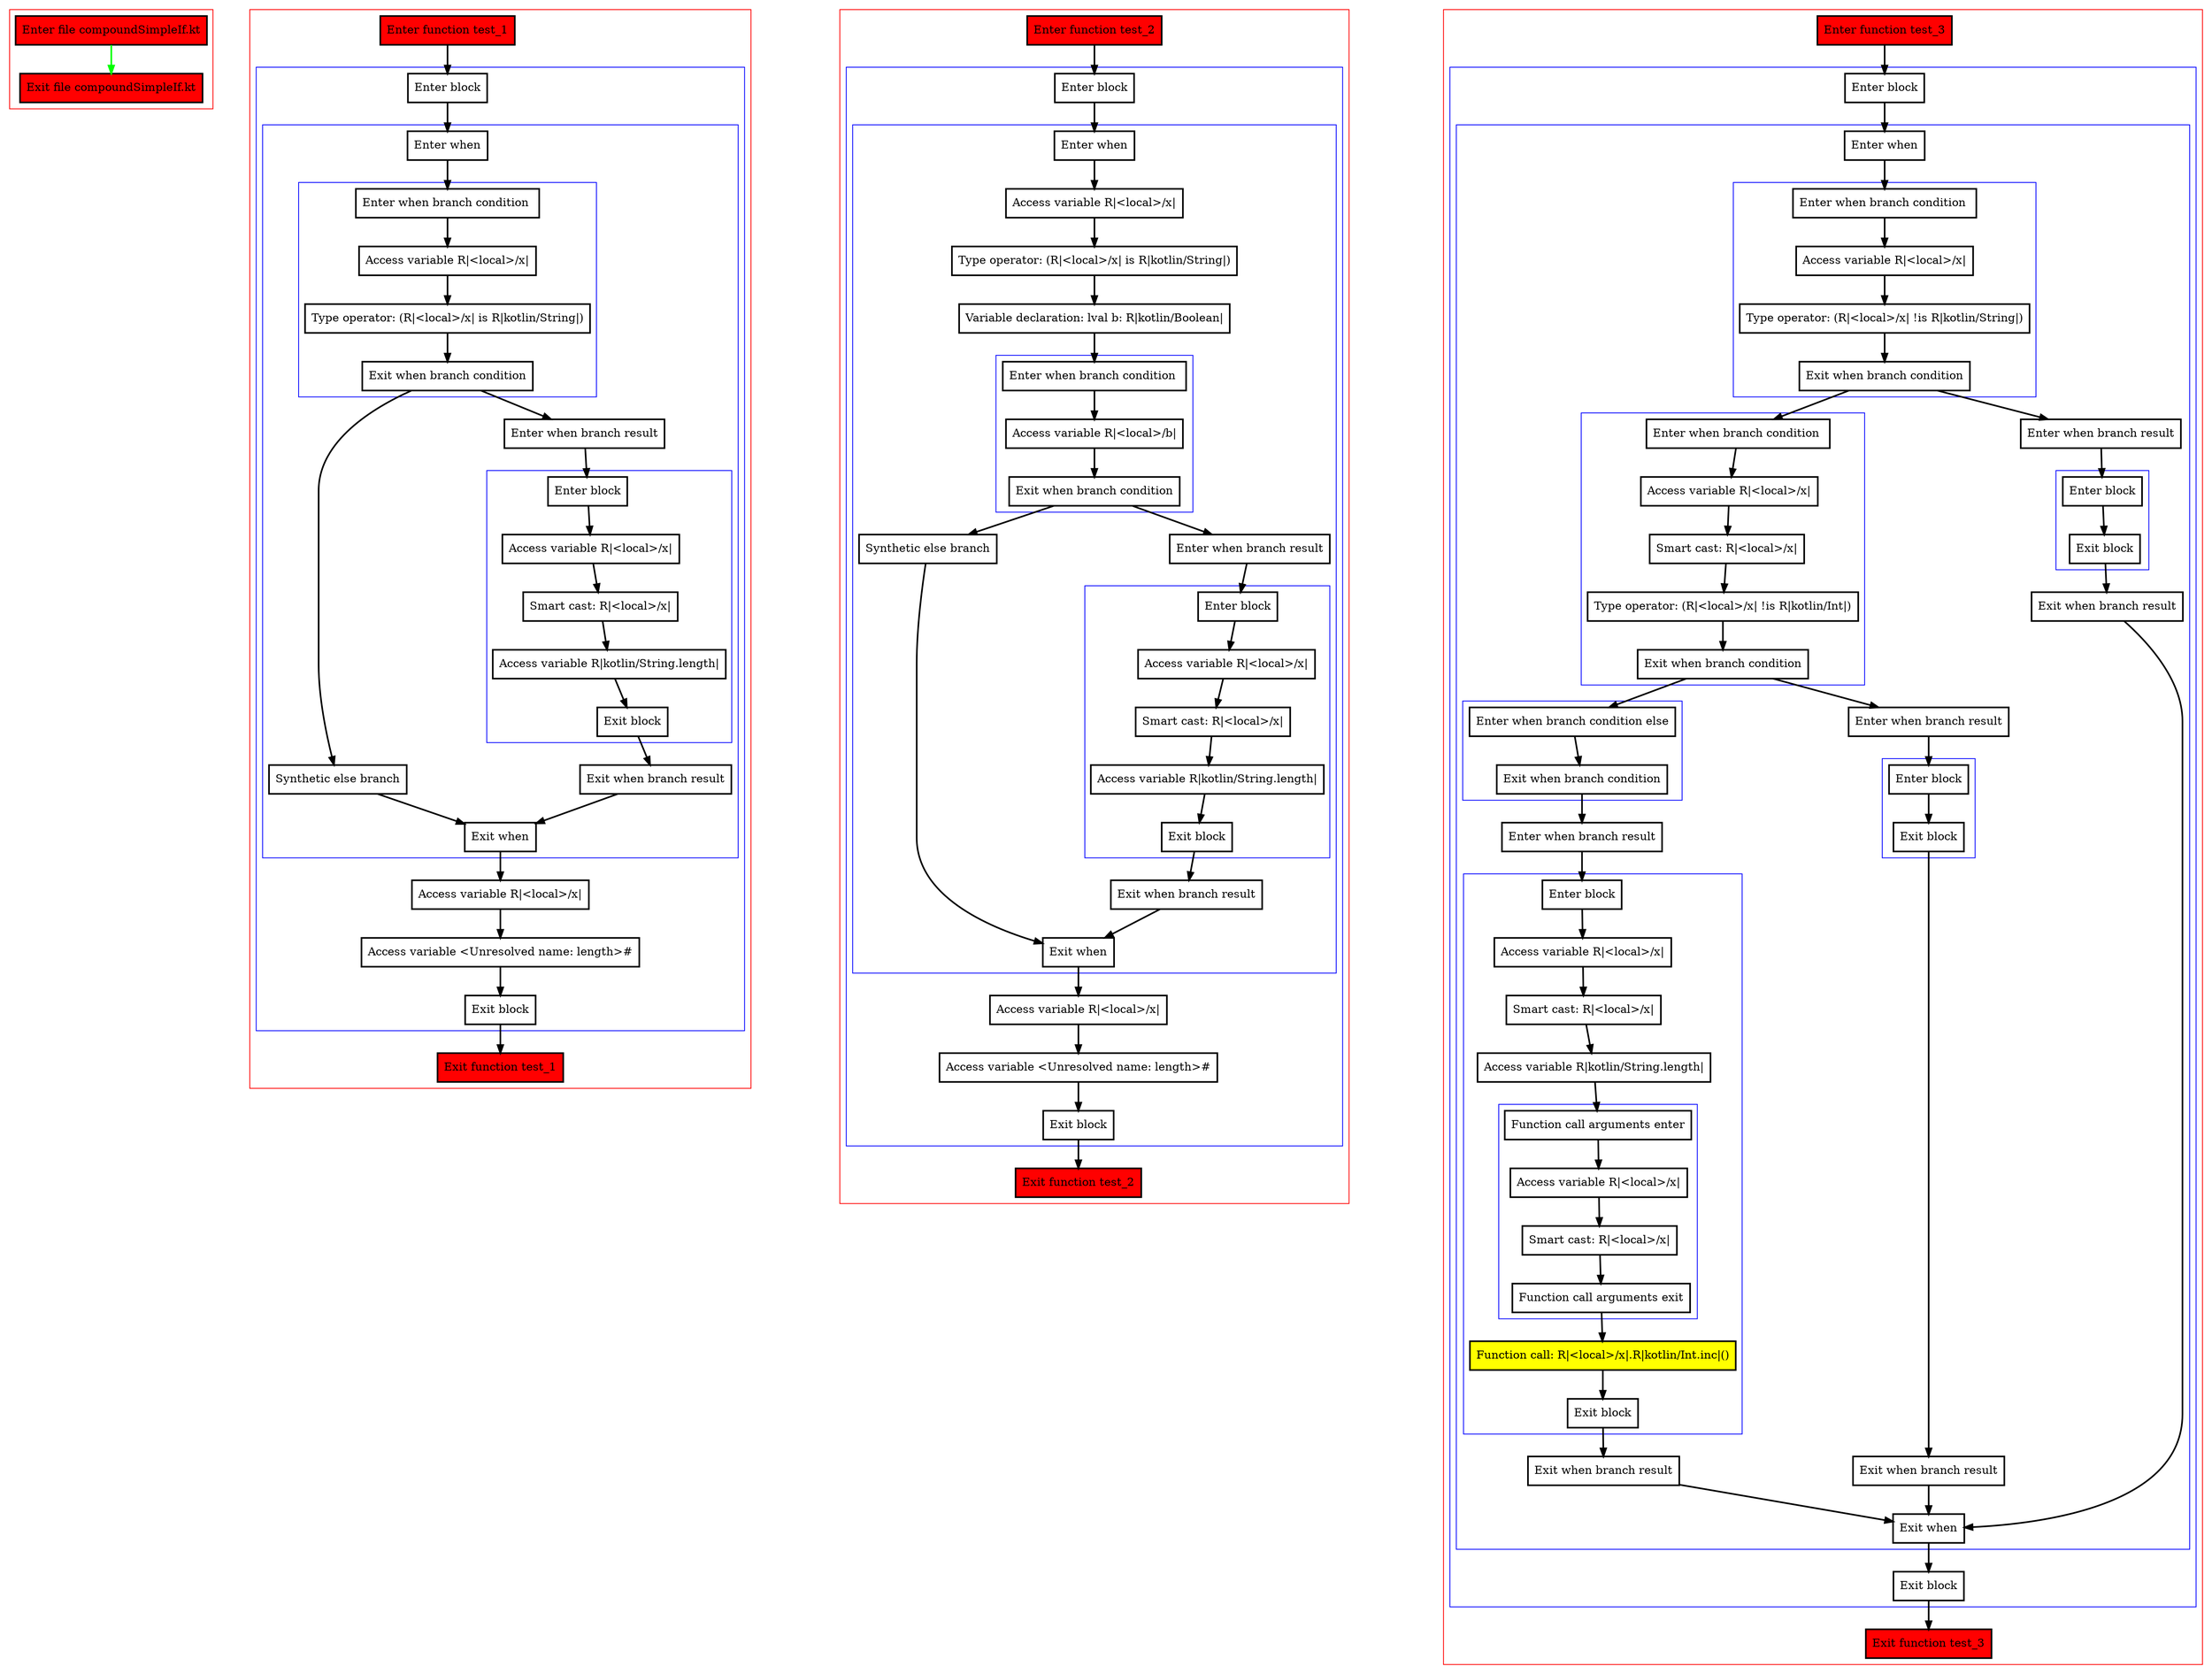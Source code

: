 digraph compoundSimpleIf_kt {
    graph [nodesep=3]
    node [shape=box penwidth=2]
    edge [penwidth=2]

    subgraph cluster_0 {
        color=red
        0 [label="Enter file compoundSimpleIf.kt" style="filled" fillcolor=red];
        1 [label="Exit file compoundSimpleIf.kt" style="filled" fillcolor=red];
    }
    0 -> {1} [color=green];

    subgraph cluster_1 {
        color=red
        2 [label="Enter function test_1" style="filled" fillcolor=red];
        subgraph cluster_2 {
            color=blue
            3 [label="Enter block"];
            subgraph cluster_3 {
                color=blue
                4 [label="Enter when"];
                subgraph cluster_4 {
                    color=blue
                    5 [label="Enter when branch condition "];
                    6 [label="Access variable R|<local>/x|"];
                    7 [label="Type operator: (R|<local>/x| is R|kotlin/String|)"];
                    8 [label="Exit when branch condition"];
                }
                9 [label="Synthetic else branch"];
                10 [label="Enter when branch result"];
                subgraph cluster_5 {
                    color=blue
                    11 [label="Enter block"];
                    12 [label="Access variable R|<local>/x|"];
                    13 [label="Smart cast: R|<local>/x|"];
                    14 [label="Access variable R|kotlin/String.length|"];
                    15 [label="Exit block"];
                }
                16 [label="Exit when branch result"];
                17 [label="Exit when"];
            }
            18 [label="Access variable R|<local>/x|"];
            19 [label="Access variable <Unresolved name: length>#"];
            20 [label="Exit block"];
        }
        21 [label="Exit function test_1" style="filled" fillcolor=red];
    }
    2 -> {3};
    3 -> {4};
    4 -> {5};
    5 -> {6};
    6 -> {7};
    7 -> {8};
    8 -> {9 10};
    9 -> {17};
    10 -> {11};
    11 -> {12};
    12 -> {13};
    13 -> {14};
    14 -> {15};
    15 -> {16};
    16 -> {17};
    17 -> {18};
    18 -> {19};
    19 -> {20};
    20 -> {21};

    subgraph cluster_6 {
        color=red
        22 [label="Enter function test_2" style="filled" fillcolor=red];
        subgraph cluster_7 {
            color=blue
            23 [label="Enter block"];
            subgraph cluster_8 {
                color=blue
                24 [label="Enter when"];
                25 [label="Access variable R|<local>/x|"];
                26 [label="Type operator: (R|<local>/x| is R|kotlin/String|)"];
                27 [label="Variable declaration: lval b: R|kotlin/Boolean|"];
                subgraph cluster_9 {
                    color=blue
                    28 [label="Enter when branch condition "];
                    29 [label="Access variable R|<local>/b|"];
                    30 [label="Exit when branch condition"];
                }
                31 [label="Synthetic else branch"];
                32 [label="Enter when branch result"];
                subgraph cluster_10 {
                    color=blue
                    33 [label="Enter block"];
                    34 [label="Access variable R|<local>/x|"];
                    35 [label="Smart cast: R|<local>/x|"];
                    36 [label="Access variable R|kotlin/String.length|"];
                    37 [label="Exit block"];
                }
                38 [label="Exit when branch result"];
                39 [label="Exit when"];
            }
            40 [label="Access variable R|<local>/x|"];
            41 [label="Access variable <Unresolved name: length>#"];
            42 [label="Exit block"];
        }
        43 [label="Exit function test_2" style="filled" fillcolor=red];
    }
    22 -> {23};
    23 -> {24};
    24 -> {25};
    25 -> {26};
    26 -> {27};
    27 -> {28};
    28 -> {29};
    29 -> {30};
    30 -> {31 32};
    31 -> {39};
    32 -> {33};
    33 -> {34};
    34 -> {35};
    35 -> {36};
    36 -> {37};
    37 -> {38};
    38 -> {39};
    39 -> {40};
    40 -> {41};
    41 -> {42};
    42 -> {43};

    subgraph cluster_11 {
        color=red
        44 [label="Enter function test_3" style="filled" fillcolor=red];
        subgraph cluster_12 {
            color=blue
            45 [label="Enter block"];
            subgraph cluster_13 {
                color=blue
                46 [label="Enter when"];
                subgraph cluster_14 {
                    color=blue
                    47 [label="Enter when branch condition "];
                    48 [label="Access variable R|<local>/x|"];
                    49 [label="Type operator: (R|<local>/x| !is R|kotlin/String|)"];
                    50 [label="Exit when branch condition"];
                }
                subgraph cluster_15 {
                    color=blue
                    51 [label="Enter when branch condition "];
                    52 [label="Access variable R|<local>/x|"];
                    53 [label="Smart cast: R|<local>/x|"];
                    54 [label="Type operator: (R|<local>/x| !is R|kotlin/Int|)"];
                    55 [label="Exit when branch condition"];
                }
                subgraph cluster_16 {
                    color=blue
                    56 [label="Enter when branch condition else"];
                    57 [label="Exit when branch condition"];
                }
                58 [label="Enter when branch result"];
                subgraph cluster_17 {
                    color=blue
                    59 [label="Enter block"];
                    60 [label="Access variable R|<local>/x|"];
                    61 [label="Smart cast: R|<local>/x|"];
                    62 [label="Access variable R|kotlin/String.length|"];
                    subgraph cluster_18 {
                        color=blue
                        63 [label="Function call arguments enter"];
                        64 [label="Access variable R|<local>/x|"];
                        65 [label="Smart cast: R|<local>/x|"];
                        66 [label="Function call arguments exit"];
                    }
                    67 [label="Function call: R|<local>/x|.R|kotlin/Int.inc|()" style="filled" fillcolor=yellow];
                    68 [label="Exit block"];
                }
                69 [label="Exit when branch result"];
                70 [label="Enter when branch result"];
                subgraph cluster_19 {
                    color=blue
                    71 [label="Enter block"];
                    72 [label="Exit block"];
                }
                73 [label="Exit when branch result"];
                74 [label="Enter when branch result"];
                subgraph cluster_20 {
                    color=blue
                    75 [label="Enter block"];
                    76 [label="Exit block"];
                }
                77 [label="Exit when branch result"];
                78 [label="Exit when"];
            }
            79 [label="Exit block"];
        }
        80 [label="Exit function test_3" style="filled" fillcolor=red];
    }
    44 -> {45};
    45 -> {46};
    46 -> {47};
    47 -> {48};
    48 -> {49};
    49 -> {50};
    50 -> {51 74};
    51 -> {52};
    52 -> {53};
    53 -> {54};
    54 -> {55};
    55 -> {56 70};
    56 -> {57};
    57 -> {58};
    58 -> {59};
    59 -> {60};
    60 -> {61};
    61 -> {62};
    62 -> {63};
    63 -> {64};
    64 -> {65};
    65 -> {66};
    66 -> {67};
    67 -> {68};
    68 -> {69};
    69 -> {78};
    70 -> {71};
    71 -> {72};
    72 -> {73};
    73 -> {78};
    74 -> {75};
    75 -> {76};
    76 -> {77};
    77 -> {78};
    78 -> {79};
    79 -> {80};

}
